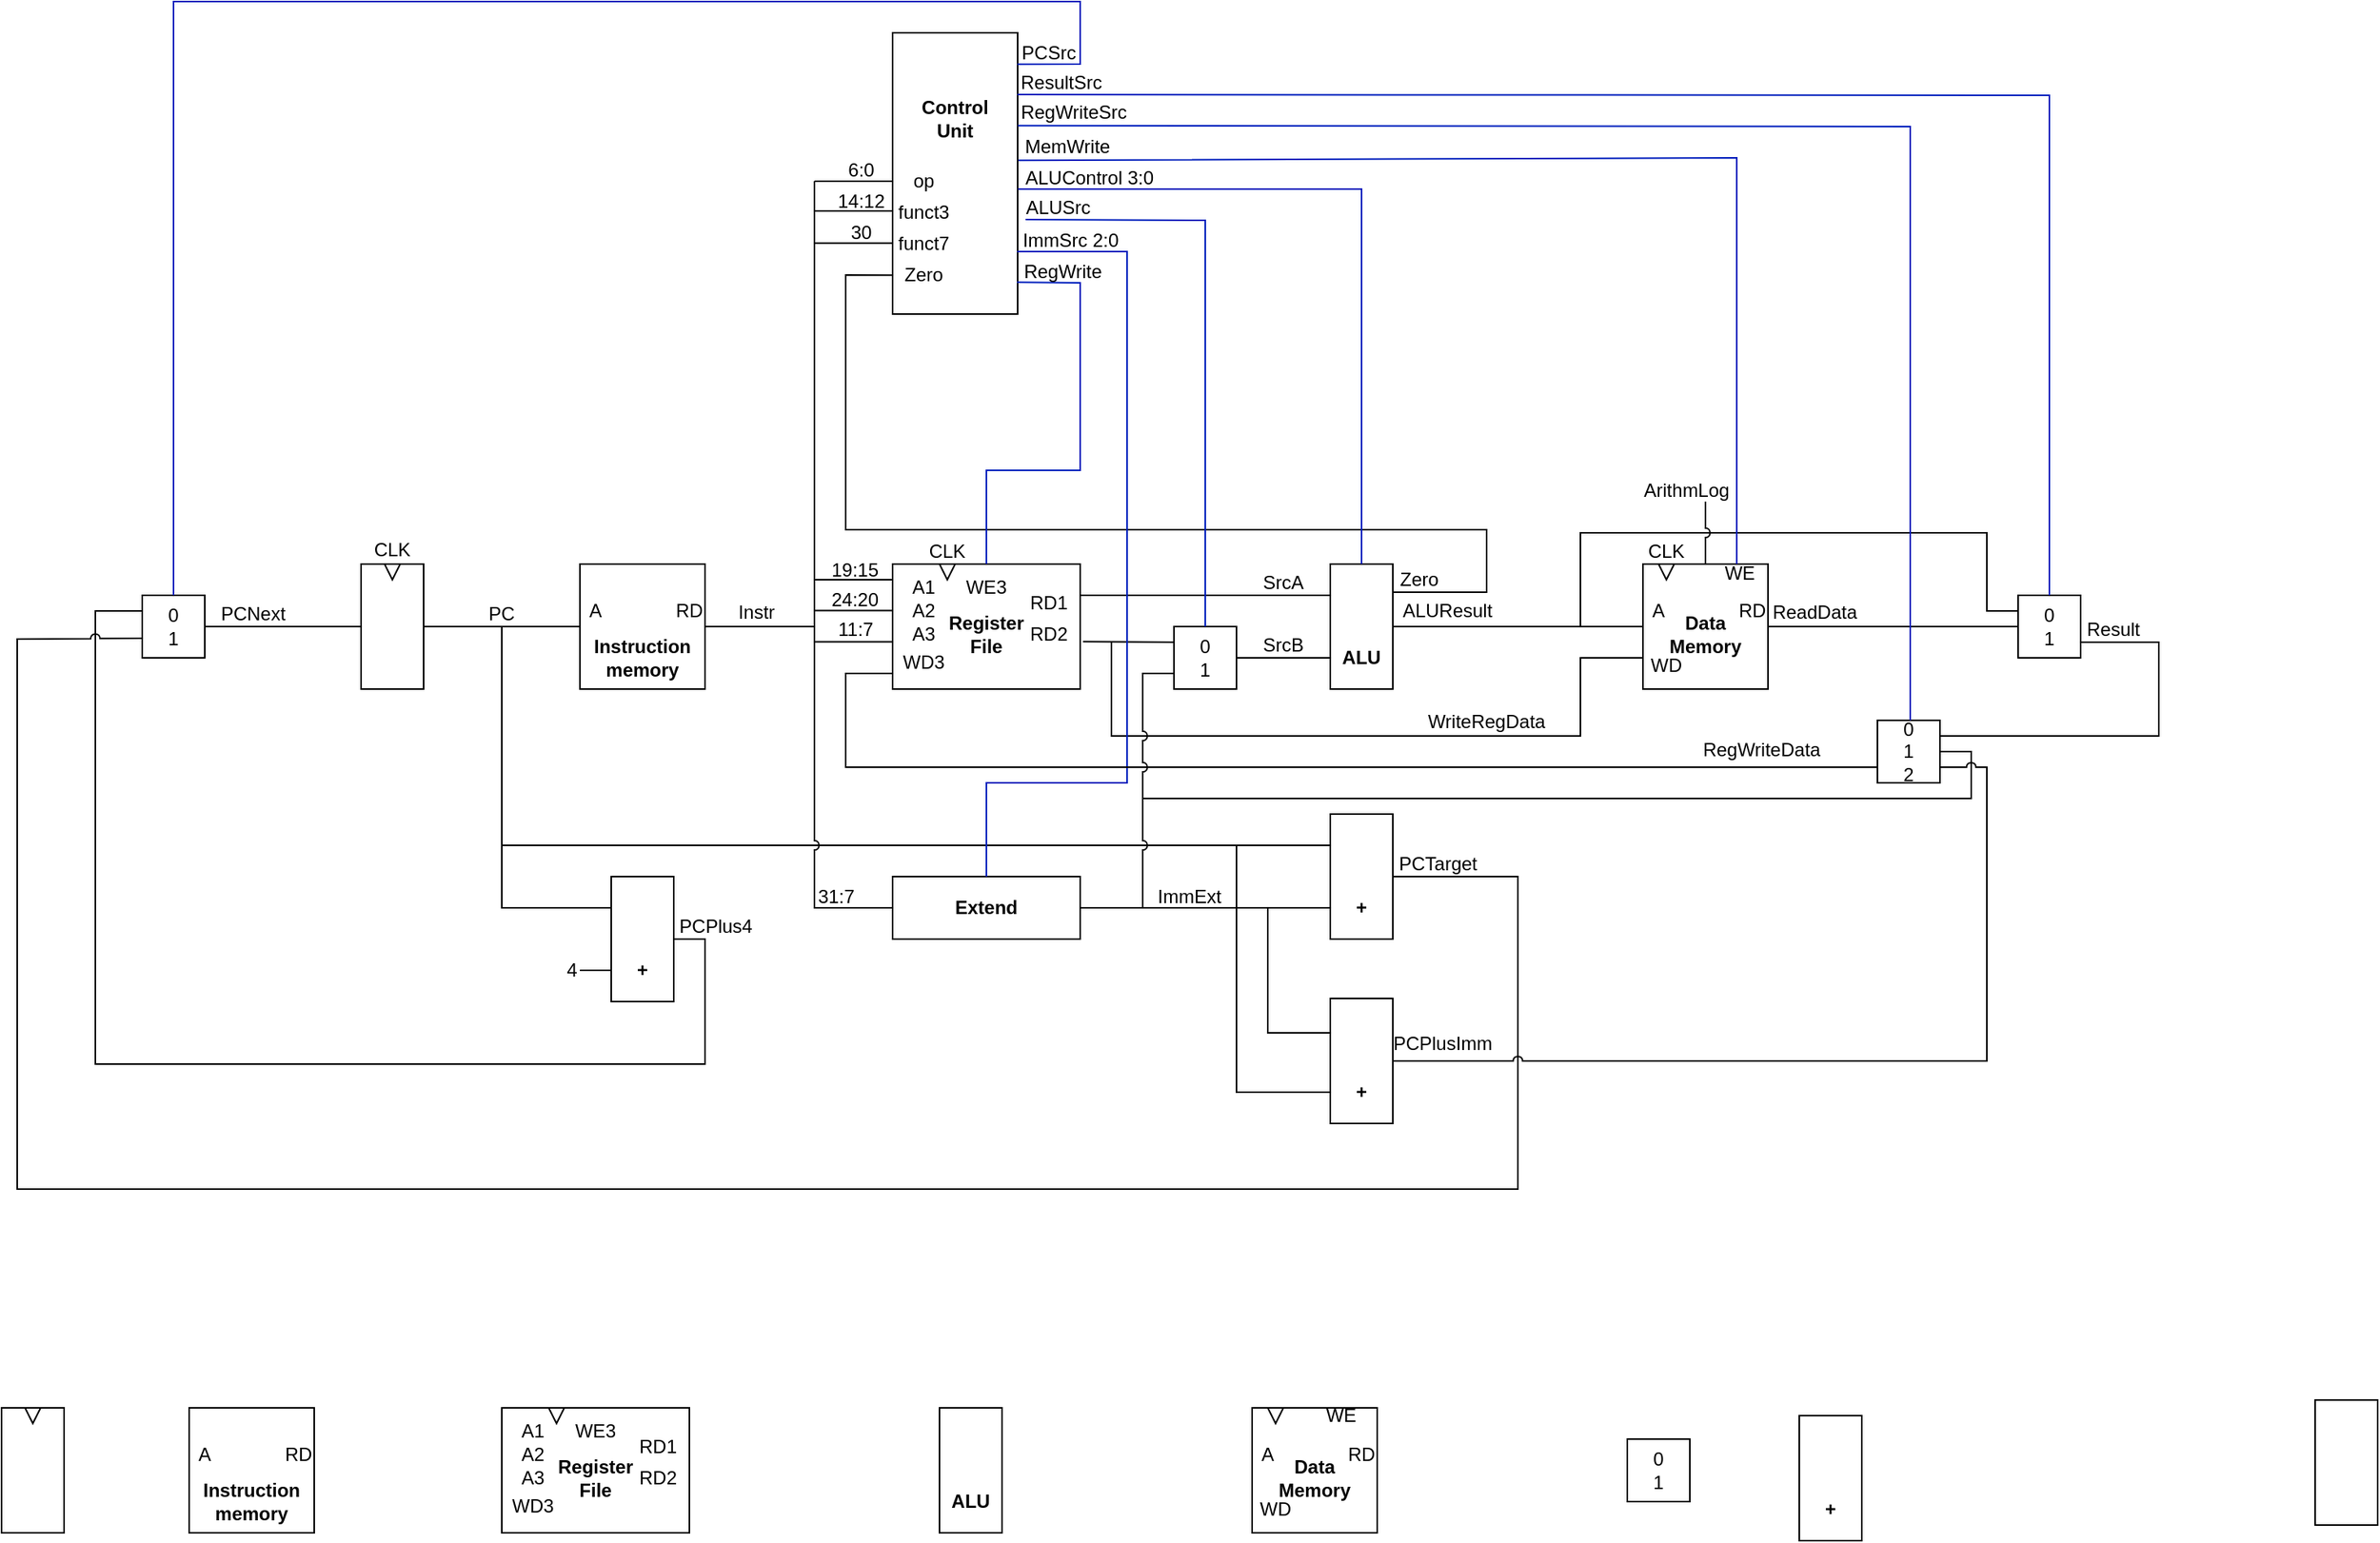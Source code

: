 <mxfile version="24.7.8">
  <diagram name="Seite-1" id="B3wQDSn_Ggxe3-jawK9m">
    <mxGraphModel dx="1998" dy="898" grid="1" gridSize="5" guides="1" tooltips="1" connect="1" arrows="1" fold="1" page="1" pageScale="1" pageWidth="827" pageHeight="1169" math="0" shadow="0">
      <root>
        <mxCell id="0" />
        <mxCell id="1" parent="0" />
        <mxCell id="v6nRL9ZyeJhq903niSc_-1" value="" style="rounded=0;whiteSpace=wrap;html=1;" parent="1" vertex="1">
          <mxGeometry x="70" y="1380" width="80" height="80" as="geometry" />
        </mxCell>
        <mxCell id="v6nRL9ZyeJhq903niSc_-2" value="&lt;b&gt;Instruction&lt;/b&gt;&lt;div&gt;&lt;b&gt;memory&lt;/b&gt;&lt;/div&gt;" style="text;html=1;align=center;verticalAlign=middle;whiteSpace=wrap;rounded=0;" parent="1" vertex="1">
          <mxGeometry x="80" y="1425" width="60" height="30" as="geometry" />
        </mxCell>
        <mxCell id="v6nRL9ZyeJhq903niSc_-3" value="A" style="text;html=1;align=center;verticalAlign=middle;whiteSpace=wrap;rounded=0;" parent="1" vertex="1">
          <mxGeometry x="50" y="1395" width="60" height="30" as="geometry" />
        </mxCell>
        <mxCell id="v6nRL9ZyeJhq903niSc_-4" value="RD" style="text;html=1;align=center;verticalAlign=middle;whiteSpace=wrap;rounded=0;" parent="1" vertex="1">
          <mxGeometry x="110" y="1395" width="60" height="30" as="geometry" />
        </mxCell>
        <mxCell id="v6nRL9ZyeJhq903niSc_-5" value="" style="rounded=0;whiteSpace=wrap;html=1;" parent="1" vertex="1">
          <mxGeometry x="270" y="1380" width="120" height="80" as="geometry" />
        </mxCell>
        <mxCell id="v6nRL9ZyeJhq903niSc_-6" value="&lt;b&gt;Register File&lt;/b&gt;" style="text;html=1;align=center;verticalAlign=middle;whiteSpace=wrap;rounded=0;" parent="1" vertex="1">
          <mxGeometry x="300" y="1410" width="60" height="30" as="geometry" />
        </mxCell>
        <mxCell id="v6nRL9ZyeJhq903niSc_-7" value="A1" style="text;html=1;align=center;verticalAlign=middle;whiteSpace=wrap;rounded=0;" parent="1" vertex="1">
          <mxGeometry x="260" y="1380" width="60" height="30" as="geometry" />
        </mxCell>
        <mxCell id="v6nRL9ZyeJhq903niSc_-8" value="A2" style="text;html=1;align=center;verticalAlign=middle;whiteSpace=wrap;rounded=0;" parent="1" vertex="1">
          <mxGeometry x="260" y="1395" width="60" height="30" as="geometry" />
        </mxCell>
        <mxCell id="v6nRL9ZyeJhq903niSc_-9" value="A3" style="text;html=1;align=center;verticalAlign=middle;whiteSpace=wrap;rounded=0;" parent="1" vertex="1">
          <mxGeometry x="260" y="1410" width="60" height="30" as="geometry" />
        </mxCell>
        <mxCell id="v6nRL9ZyeJhq903niSc_-10" value="WD3" style="text;html=1;align=center;verticalAlign=middle;whiteSpace=wrap;rounded=0;" parent="1" vertex="1">
          <mxGeometry x="260" y="1430" width="60" height="25" as="geometry" />
        </mxCell>
        <mxCell id="v6nRL9ZyeJhq903niSc_-11" value="RD1" style="text;html=1;align=center;verticalAlign=middle;whiteSpace=wrap;rounded=0;" parent="1" vertex="1">
          <mxGeometry x="340" y="1390" width="60" height="30" as="geometry" />
        </mxCell>
        <mxCell id="v6nRL9ZyeJhq903niSc_-12" value="RD2" style="text;html=1;align=center;verticalAlign=middle;whiteSpace=wrap;rounded=0;" parent="1" vertex="1">
          <mxGeometry x="340" y="1410" width="60" height="30" as="geometry" />
        </mxCell>
        <mxCell id="v6nRL9ZyeJhq903niSc_-13" value="WE3" style="text;html=1;align=center;verticalAlign=middle;whiteSpace=wrap;rounded=0;" parent="1" vertex="1">
          <mxGeometry x="300" y="1380" width="60" height="30" as="geometry" />
        </mxCell>
        <mxCell id="v6nRL9ZyeJhq903niSc_-14" value="" style="triangle;whiteSpace=wrap;html=1;rotation=90;" parent="1" vertex="1">
          <mxGeometry x="300" y="1380" width="10" height="10" as="geometry" />
        </mxCell>
        <mxCell id="v6nRL9ZyeJhq903niSc_-18" value="" style="rounded=0;whiteSpace=wrap;html=1;" parent="1" vertex="1">
          <mxGeometry x="550" y="1380" width="40" height="80" as="geometry" />
        </mxCell>
        <mxCell id="v6nRL9ZyeJhq903niSc_-19" value="&lt;b&gt;ALU&lt;/b&gt;" style="text;html=1;align=center;verticalAlign=middle;whiteSpace=wrap;rounded=0;" parent="1" vertex="1">
          <mxGeometry x="540" y="1425" width="60" height="30" as="geometry" />
        </mxCell>
        <mxCell id="v6nRL9ZyeJhq903niSc_-21" value="" style="rounded=0;whiteSpace=wrap;html=1;" parent="1" vertex="1">
          <mxGeometry x="750" y="1380" width="80" height="80" as="geometry" />
        </mxCell>
        <mxCell id="v6nRL9ZyeJhq903niSc_-22" value="&lt;b&gt;Data&lt;/b&gt;&lt;div&gt;&lt;b&gt;Memory&lt;/b&gt;&lt;/div&gt;" style="text;html=1;align=center;verticalAlign=middle;whiteSpace=wrap;rounded=0;" parent="1" vertex="1">
          <mxGeometry x="760" y="1410" width="60" height="30" as="geometry" />
        </mxCell>
        <mxCell id="v6nRL9ZyeJhq903niSc_-23" value="A" style="text;html=1;align=center;verticalAlign=middle;whiteSpace=wrap;rounded=0;" parent="1" vertex="1">
          <mxGeometry x="730" y="1395" width="60" height="30" as="geometry" />
        </mxCell>
        <mxCell id="v6nRL9ZyeJhq903niSc_-24" value="RD" style="text;html=1;align=center;verticalAlign=middle;whiteSpace=wrap;rounded=0;" parent="1" vertex="1">
          <mxGeometry x="790" y="1395" width="60" height="30" as="geometry" />
        </mxCell>
        <mxCell id="v6nRL9ZyeJhq903niSc_-25" value="WE" style="text;html=1;align=center;verticalAlign=middle;whiteSpace=wrap;rounded=0;" parent="1" vertex="1">
          <mxGeometry x="777" y="1370" width="60" height="30" as="geometry" />
        </mxCell>
        <mxCell id="v6nRL9ZyeJhq903niSc_-27" value="" style="triangle;whiteSpace=wrap;html=1;rotation=90;" parent="1" vertex="1">
          <mxGeometry x="760" y="1380" width="10" height="10" as="geometry" />
        </mxCell>
        <mxCell id="v6nRL9ZyeJhq903niSc_-28" value="WD" style="text;html=1;align=center;verticalAlign=middle;whiteSpace=wrap;rounded=0;" parent="1" vertex="1">
          <mxGeometry x="735" y="1430" width="60" height="30" as="geometry" />
        </mxCell>
        <mxCell id="v6nRL9ZyeJhq903niSc_-29" value="" style="rounded=0;whiteSpace=wrap;html=1;" parent="1" vertex="1">
          <mxGeometry x="990" y="1400" width="40" height="40" as="geometry" />
        </mxCell>
        <mxCell id="v6nRL9ZyeJhq903niSc_-30" value="0&lt;div&gt;1&lt;/div&gt;" style="text;html=1;align=center;verticalAlign=middle;whiteSpace=wrap;rounded=0;" parent="1" vertex="1">
          <mxGeometry x="980" y="1405" width="60" height="30" as="geometry" />
        </mxCell>
        <mxCell id="v6nRL9ZyeJhq903niSc_-47" value="" style="rounded=0;whiteSpace=wrap;html=1;" parent="1" vertex="1">
          <mxGeometry x="1430" y="1375" width="40" height="80" as="geometry" />
        </mxCell>
        <mxCell id="v6nRL9ZyeJhq903niSc_-49" value="" style="rounded=0;whiteSpace=wrap;html=1;" parent="1" vertex="1">
          <mxGeometry x="320" y="840" width="80" height="80" as="geometry" />
        </mxCell>
        <mxCell id="v6nRL9ZyeJhq903niSc_-50" value="&lt;b&gt;Instruction&lt;/b&gt;&lt;div&gt;&lt;b&gt;memory&lt;/b&gt;&lt;/div&gt;" style="text;html=1;align=center;verticalAlign=middle;whiteSpace=wrap;rounded=0;" parent="1" vertex="1">
          <mxGeometry x="330" y="885" width="60" height="30" as="geometry" />
        </mxCell>
        <mxCell id="v6nRL9ZyeJhq903niSc_-51" value="A" style="text;html=1;align=center;verticalAlign=middle;whiteSpace=wrap;rounded=0;" parent="1" vertex="1">
          <mxGeometry x="300" y="855" width="60" height="30" as="geometry" />
        </mxCell>
        <mxCell id="v6nRL9ZyeJhq903niSc_-52" value="RD" style="text;html=1;align=center;verticalAlign=middle;whiteSpace=wrap;rounded=0;" parent="1" vertex="1">
          <mxGeometry x="360" y="855" width="60" height="30" as="geometry" />
        </mxCell>
        <mxCell id="v6nRL9ZyeJhq903niSc_-53" value="" style="rounded=0;whiteSpace=wrap;html=1;" parent="1" vertex="1">
          <mxGeometry x="520" y="840" width="120" height="80" as="geometry" />
        </mxCell>
        <mxCell id="v6nRL9ZyeJhq903niSc_-54" value="&lt;b&gt;Register File&lt;/b&gt;" style="text;html=1;align=center;verticalAlign=middle;whiteSpace=wrap;rounded=0;" parent="1" vertex="1">
          <mxGeometry x="550" y="870" width="60" height="30" as="geometry" />
        </mxCell>
        <mxCell id="v6nRL9ZyeJhq903niSc_-55" value="A1" style="text;html=1;align=center;verticalAlign=middle;whiteSpace=wrap;rounded=0;" parent="1" vertex="1">
          <mxGeometry x="510" y="840" width="60" height="30" as="geometry" />
        </mxCell>
        <mxCell id="v6nRL9ZyeJhq903niSc_-56" value="A2" style="text;html=1;align=center;verticalAlign=middle;whiteSpace=wrap;rounded=0;" parent="1" vertex="1">
          <mxGeometry x="510" y="855" width="60" height="30" as="geometry" />
        </mxCell>
        <mxCell id="v6nRL9ZyeJhq903niSc_-57" value="A3" style="text;html=1;align=center;verticalAlign=middle;whiteSpace=wrap;rounded=0;" parent="1" vertex="1">
          <mxGeometry x="510" y="870" width="60" height="30" as="geometry" />
        </mxCell>
        <mxCell id="v6nRL9ZyeJhq903niSc_-58" value="WD3" style="text;html=1;align=center;verticalAlign=middle;whiteSpace=wrap;rounded=0;" parent="1" vertex="1">
          <mxGeometry x="510" y="890" width="60" height="25" as="geometry" />
        </mxCell>
        <mxCell id="v6nRL9ZyeJhq903niSc_-59" value="RD1" style="text;html=1;align=center;verticalAlign=middle;whiteSpace=wrap;rounded=0;" parent="1" vertex="1">
          <mxGeometry x="590" y="850" width="60" height="30" as="geometry" />
        </mxCell>
        <mxCell id="v6nRL9ZyeJhq903niSc_-60" value="RD2" style="text;html=1;align=center;verticalAlign=middle;whiteSpace=wrap;rounded=0;" parent="1" vertex="1">
          <mxGeometry x="590" y="870" width="60" height="30" as="geometry" />
        </mxCell>
        <mxCell id="v6nRL9ZyeJhq903niSc_-61" value="WE3" style="text;html=1;align=center;verticalAlign=middle;whiteSpace=wrap;rounded=0;" parent="1" vertex="1">
          <mxGeometry x="550" y="840" width="60" height="30" as="geometry" />
        </mxCell>
        <mxCell id="v6nRL9ZyeJhq903niSc_-62" value="" style="triangle;whiteSpace=wrap;html=1;rotation=90;" parent="1" vertex="1">
          <mxGeometry x="550" y="840" width="10" height="10" as="geometry" />
        </mxCell>
        <mxCell id="v6nRL9ZyeJhq903niSc_-63" value="" style="rounded=0;whiteSpace=wrap;html=1;" parent="1" vertex="1">
          <mxGeometry x="800" y="840" width="40" height="80" as="geometry" />
        </mxCell>
        <mxCell id="v6nRL9ZyeJhq903niSc_-64" value="&lt;b&gt;ALU&lt;/b&gt;" style="text;html=1;align=center;verticalAlign=middle;whiteSpace=wrap;rounded=0;" parent="1" vertex="1">
          <mxGeometry x="790" y="885" width="60" height="30" as="geometry" />
        </mxCell>
        <mxCell id="v6nRL9ZyeJhq903niSc_-65" value="" style="rounded=0;whiteSpace=wrap;html=1;" parent="1" vertex="1">
          <mxGeometry x="1000" y="840" width="80" height="80" as="geometry" />
        </mxCell>
        <mxCell id="v6nRL9ZyeJhq903niSc_-66" value="&lt;b&gt;Data&lt;/b&gt;&lt;div&gt;&lt;b&gt;Memory&lt;/b&gt;&lt;/div&gt;" style="text;html=1;align=center;verticalAlign=middle;whiteSpace=wrap;rounded=0;" parent="1" vertex="1">
          <mxGeometry x="1010" y="870" width="60" height="30" as="geometry" />
        </mxCell>
        <mxCell id="v6nRL9ZyeJhq903niSc_-67" value="A" style="text;html=1;align=center;verticalAlign=middle;whiteSpace=wrap;rounded=0;" parent="1" vertex="1">
          <mxGeometry x="980" y="855" width="60" height="30" as="geometry" />
        </mxCell>
        <mxCell id="v6nRL9ZyeJhq903niSc_-68" value="RD" style="text;html=1;align=center;verticalAlign=middle;whiteSpace=wrap;rounded=0;" parent="1" vertex="1">
          <mxGeometry x="1040" y="855" width="60" height="30" as="geometry" />
        </mxCell>
        <mxCell id="v6nRL9ZyeJhq903niSc_-69" value="WE" style="text;html=1;align=center;verticalAlign=middle;whiteSpace=wrap;rounded=0;" parent="1" vertex="1">
          <mxGeometry x="1051" y="840" width="22" height="12" as="geometry" />
        </mxCell>
        <mxCell id="v6nRL9ZyeJhq903niSc_-70" value="" style="triangle;whiteSpace=wrap;html=1;rotation=90;" parent="1" vertex="1">
          <mxGeometry x="1010" y="840" width="10" height="10" as="geometry" />
        </mxCell>
        <mxCell id="v6nRL9ZyeJhq903niSc_-71" value="WD" style="text;html=1;align=center;verticalAlign=middle;whiteSpace=wrap;rounded=0;" parent="1" vertex="1">
          <mxGeometry x="985" y="890" width="60" height="30" as="geometry" />
        </mxCell>
        <mxCell id="v6nRL9ZyeJhq903niSc_-72" value="" style="rounded=0;whiteSpace=wrap;html=1;" parent="1" vertex="1">
          <mxGeometry x="1240" y="860" width="40" height="40" as="geometry" />
        </mxCell>
        <mxCell id="v6nRL9ZyeJhq903niSc_-73" value="0&lt;div&gt;1&lt;/div&gt;" style="text;html=1;align=center;verticalAlign=middle;whiteSpace=wrap;rounded=0;" parent="1" vertex="1">
          <mxGeometry x="1230" y="865" width="60" height="30" as="geometry" />
        </mxCell>
        <mxCell id="v6nRL9ZyeJhq903niSc_-74" value="" style="rounded=0;whiteSpace=wrap;html=1;" parent="1" vertex="1">
          <mxGeometry x="800" y="1000" width="40" height="80" as="geometry" />
        </mxCell>
        <mxCell id="v6nRL9ZyeJhq903niSc_-75" value="&lt;b&gt;+&lt;/b&gt;" style="text;html=1;align=center;verticalAlign=middle;whiteSpace=wrap;rounded=0;" parent="1" vertex="1">
          <mxGeometry x="790" y="1045" width="60" height="30" as="geometry" />
        </mxCell>
        <mxCell id="v6nRL9ZyeJhq903niSc_-76" value="" style="rounded=0;whiteSpace=wrap;html=1;" parent="1" vertex="1">
          <mxGeometry x="520" y="1040" width="120" height="40" as="geometry" />
        </mxCell>
        <mxCell id="v6nRL9ZyeJhq903niSc_-77" value="&lt;b&gt;Extend&lt;/b&gt;" style="text;html=1;align=center;verticalAlign=middle;whiteSpace=wrap;rounded=0;" parent="1" vertex="1">
          <mxGeometry x="550" y="1045" width="60" height="30" as="geometry" />
        </mxCell>
        <mxCell id="v6nRL9ZyeJhq903niSc_-78" value="" style="rounded=0;whiteSpace=wrap;html=1;" parent="1" vertex="1">
          <mxGeometry x="340" y="1040" width="40" height="80" as="geometry" />
        </mxCell>
        <mxCell id="v6nRL9ZyeJhq903niSc_-79" value="&lt;b&gt;+&lt;/b&gt;" style="text;html=1;align=center;verticalAlign=middle;whiteSpace=wrap;rounded=0;" parent="1" vertex="1">
          <mxGeometry x="330" y="1085" width="60" height="30" as="geometry" />
        </mxCell>
        <mxCell id="v6nRL9ZyeJhq903niSc_-80" value="" style="rounded=0;whiteSpace=wrap;html=1;" parent="1" vertex="1">
          <mxGeometry x="1100" y="1385" width="40" height="80" as="geometry" />
        </mxCell>
        <mxCell id="v6nRL9ZyeJhq903niSc_-81" value="&lt;b&gt;+&lt;/b&gt;" style="text;html=1;align=center;verticalAlign=middle;whiteSpace=wrap;rounded=0;" parent="1" vertex="1">
          <mxGeometry x="1090" y="1430" width="60" height="30" as="geometry" />
        </mxCell>
        <mxCell id="v6nRL9ZyeJhq903niSc_-82" value="" style="rounded=0;whiteSpace=wrap;html=1;" parent="1" vertex="1">
          <mxGeometry x="40" y="860" width="40" height="40" as="geometry" />
        </mxCell>
        <mxCell id="v6nRL9ZyeJhq903niSc_-83" value="0&lt;div&gt;1&lt;/div&gt;" style="text;html=1;align=center;verticalAlign=middle;whiteSpace=wrap;rounded=0;" parent="1" vertex="1">
          <mxGeometry x="40" y="865" width="40" height="30" as="geometry" />
        </mxCell>
        <mxCell id="v6nRL9ZyeJhq903niSc_-84" value="" style="rounded=0;whiteSpace=wrap;html=1;" parent="1" vertex="1">
          <mxGeometry x="-50" y="1380" width="40" height="80" as="geometry" />
        </mxCell>
        <mxCell id="v6nRL9ZyeJhq903niSc_-86" value="" style="triangle;whiteSpace=wrap;html=1;rotation=90;" parent="1" vertex="1">
          <mxGeometry x="-35" y="1380" width="10" height="10" as="geometry" />
        </mxCell>
        <mxCell id="v6nRL9ZyeJhq903niSc_-94" value="" style="rounded=0;whiteSpace=wrap;html=1;" parent="1" vertex="1">
          <mxGeometry x="180" y="840" width="40" height="80" as="geometry" />
        </mxCell>
        <mxCell id="v6nRL9ZyeJhq903niSc_-95" value="" style="triangle;whiteSpace=wrap;html=1;rotation=90;" parent="1" vertex="1">
          <mxGeometry x="195" y="840" width="10" height="10" as="geometry" />
        </mxCell>
        <mxCell id="v6nRL9ZyeJhq903niSc_-97" value="" style="rounded=0;whiteSpace=wrap;html=1;" parent="1" vertex="1">
          <mxGeometry x="700" y="880" width="40" height="40" as="geometry" />
        </mxCell>
        <mxCell id="v6nRL9ZyeJhq903niSc_-98" value="0&lt;div&gt;1&lt;/div&gt;" style="text;html=1;align=center;verticalAlign=middle;whiteSpace=wrap;rounded=0;" parent="1" vertex="1">
          <mxGeometry x="690" y="885" width="60" height="30" as="geometry" />
        </mxCell>
        <mxCell id="v6nRL9ZyeJhq903niSc_-100" value="" style="endArrow=none;html=1;rounded=0;entryX=0;entryY=0.5;entryDx=0;entryDy=0;exitX=1;exitY=0.5;exitDx=0;exitDy=0;" parent="1" source="v6nRL9ZyeJhq903niSc_-83" target="v6nRL9ZyeJhq903niSc_-94" edge="1">
          <mxGeometry width="50" height="50" relative="1" as="geometry">
            <mxPoint x="80" y="880" as="sourcePoint" />
            <mxPoint x="180" y="879" as="targetPoint" />
          </mxGeometry>
        </mxCell>
        <mxCell id="v6nRL9ZyeJhq903niSc_-101" value="" style="endArrow=none;html=1;rounded=0;exitX=1;exitY=0.5;exitDx=0;exitDy=0;entryX=0;entryY=0.5;entryDx=0;entryDy=0;" parent="1" source="v6nRL9ZyeJhq903niSc_-94" target="v6nRL9ZyeJhq903niSc_-49" edge="1">
          <mxGeometry width="50" height="50" relative="1" as="geometry">
            <mxPoint x="160" y="960" as="sourcePoint" />
            <mxPoint x="210" y="910" as="targetPoint" />
          </mxGeometry>
        </mxCell>
        <mxCell id="v6nRL9ZyeJhq903niSc_-102" value="" style="endArrow=none;html=1;rounded=0;exitX=0;exitY=0.25;exitDx=0;exitDy=0;" parent="1" source="v6nRL9ZyeJhq903niSc_-78" edge="1">
          <mxGeometry width="50" height="50" relative="1" as="geometry">
            <mxPoint x="270" y="1040" as="sourcePoint" />
            <mxPoint x="270" y="880" as="targetPoint" />
            <Array as="points">
              <mxPoint x="270" y="1060" />
            </Array>
          </mxGeometry>
        </mxCell>
        <mxCell id="v6nRL9ZyeJhq903niSc_-103" value="" style="endArrow=none;html=1;rounded=0;exitX=0;exitY=0.75;exitDx=0;exitDy=0;" parent="1" source="v6nRL9ZyeJhq903niSc_-78" edge="1">
          <mxGeometry width="50" height="50" relative="1" as="geometry">
            <mxPoint x="170" y="980" as="sourcePoint" />
            <mxPoint x="320" y="1100" as="targetPoint" />
          </mxGeometry>
        </mxCell>
        <mxCell id="v6nRL9ZyeJhq903niSc_-104" value="" style="endArrow=none;html=1;rounded=0;exitX=1;exitY=0.5;exitDx=0;exitDy=0;entryX=0;entryY=0.25;entryDx=0;entryDy=0;" parent="1" source="v6nRL9ZyeJhq903niSc_-78" target="v6nRL9ZyeJhq903niSc_-82" edge="1">
          <mxGeometry width="50" height="50" relative="1" as="geometry">
            <mxPoint x="170" y="940" as="sourcePoint" />
            <mxPoint x="10" y="880" as="targetPoint" />
            <Array as="points">
              <mxPoint x="400" y="1080" />
              <mxPoint x="400" y="1160" />
              <mxPoint x="10" y="1160" />
              <mxPoint x="10" y="870" />
            </Array>
          </mxGeometry>
        </mxCell>
        <mxCell id="v6nRL9ZyeJhq903niSc_-105" value="PCPlus4" style="text;html=1;align=center;verticalAlign=middle;whiteSpace=wrap;rounded=0;" parent="1" vertex="1">
          <mxGeometry x="377" y="1057" width="60" height="30" as="geometry" />
        </mxCell>
        <mxCell id="v6nRL9ZyeJhq903niSc_-106" value="CLK" style="text;html=1;align=center;verticalAlign=middle;whiteSpace=wrap;rounded=0;" parent="1" vertex="1">
          <mxGeometry x="170" y="816" width="60" height="30" as="geometry" />
        </mxCell>
        <mxCell id="v6nRL9ZyeJhq903niSc_-107" value="PC" style="text;html=1;align=center;verticalAlign=middle;whiteSpace=wrap;rounded=0;" parent="1" vertex="1">
          <mxGeometry x="240" y="857" width="60" height="30" as="geometry" />
        </mxCell>
        <mxCell id="v6nRL9ZyeJhq903niSc_-108" value="" style="endArrow=none;html=1;rounded=0;" parent="1" edge="1">
          <mxGeometry width="50" height="50" relative="1" as="geometry">
            <mxPoint x="400" y="880" as="sourcePoint" />
            <mxPoint x="470" y="880" as="targetPoint" />
          </mxGeometry>
        </mxCell>
        <mxCell id="v6nRL9ZyeJhq903niSc_-109" value="Instr" style="text;html=1;align=center;verticalAlign=middle;whiteSpace=wrap;rounded=0;" parent="1" vertex="1">
          <mxGeometry x="403" y="856" width="60" height="30" as="geometry" />
        </mxCell>
        <mxCell id="v6nRL9ZyeJhq903niSc_-110" value="" style="endArrow=none;html=1;rounded=0;entryX=0;entryY=0.25;entryDx=0;entryDy=0;" parent="1" target="v6nRL9ZyeJhq903niSc_-74" edge="1">
          <mxGeometry width="50" height="50" relative="1" as="geometry">
            <mxPoint x="270" y="1020" as="sourcePoint" />
            <mxPoint x="440" y="1150" as="targetPoint" />
          </mxGeometry>
        </mxCell>
        <mxCell id="v6nRL9ZyeJhq903niSc_-111" value="4" style="text;html=1;align=center;verticalAlign=middle;whiteSpace=wrap;rounded=0;" parent="1" vertex="1">
          <mxGeometry x="285" y="1085" width="60" height="30" as="geometry" />
        </mxCell>
        <mxCell id="v6nRL9ZyeJhq903niSc_-114" value="" style="endArrow=none;html=1;rounded=0;exitX=1;exitY=0.5;exitDx=0;exitDy=0;entryX=0;entryY=0.75;entryDx=0;entryDy=0;jumpStyle=arc;" parent="1" source="v6nRL9ZyeJhq903niSc_-74" target="v6nRL9ZyeJhq903niSc_-83" edge="1">
          <mxGeometry width="50" height="50" relative="1" as="geometry">
            <mxPoint x="910" y="1020" as="sourcePoint" />
            <mxPoint x="-40" y="880" as="targetPoint" />
            <Array as="points">
              <mxPoint x="920" y="1040" />
              <mxPoint x="920" y="1240" />
              <mxPoint x="-40" y="1240" />
              <mxPoint x="-40" y="888" />
            </Array>
          </mxGeometry>
        </mxCell>
        <mxCell id="v6nRL9ZyeJhq903niSc_-115" value="" style="endArrow=none;html=1;rounded=0;entryX=0;entryY=0.75;entryDx=0;entryDy=0;exitX=1;exitY=0.5;exitDx=0;exitDy=0;" parent="1" source="v6nRL9ZyeJhq903niSc_-76" target="v6nRL9ZyeJhq903niSc_-74" edge="1">
          <mxGeometry width="50" height="50" relative="1" as="geometry">
            <mxPoint x="680" y="1190" as="sourcePoint" />
            <mxPoint x="730" y="1140" as="targetPoint" />
          </mxGeometry>
        </mxCell>
        <mxCell id="v6nRL9ZyeJhq903niSc_-116" value="PCNext" style="text;html=1;align=center;verticalAlign=middle;whiteSpace=wrap;rounded=0;" parent="1" vertex="1">
          <mxGeometry x="81" y="857" width="60" height="30" as="geometry" />
        </mxCell>
        <mxCell id="v6nRL9ZyeJhq903niSc_-117" value="PCTarget" style="text;html=1;align=center;verticalAlign=middle;whiteSpace=wrap;rounded=0;" parent="1" vertex="1">
          <mxGeometry x="839" y="1017" width="60" height="30" as="geometry" />
        </mxCell>
        <mxCell id="C3Nfjxdee0-gI_8D5c7Y-2" value="Result" style="text;html=1;align=center;verticalAlign=middle;whiteSpace=wrap;rounded=0;" parent="1" vertex="1">
          <mxGeometry x="1271" y="867" width="60" height="30" as="geometry" />
        </mxCell>
        <mxCell id="C3Nfjxdee0-gI_8D5c7Y-3" value="" style="endArrow=none;html=1;rounded=0;entryX=0;entryY=0.5;entryDx=0;entryDy=0;exitX=1;exitY=0.5;exitDx=0;exitDy=0;" parent="1" source="v6nRL9ZyeJhq903niSc_-65" target="v6nRL9ZyeJhq903niSc_-72" edge="1">
          <mxGeometry width="50" height="50" relative="1" as="geometry">
            <mxPoint x="1080" y="880" as="sourcePoint" />
            <mxPoint x="1180" y="940" as="targetPoint" />
          </mxGeometry>
        </mxCell>
        <mxCell id="C3Nfjxdee0-gI_8D5c7Y-4" value="" style="endArrow=none;html=1;rounded=0;entryX=0;entryY=0.5;entryDx=0;entryDy=0;exitX=1;exitY=0.5;exitDx=0;exitDy=0;" parent="1" source="v6nRL9ZyeJhq903niSc_-63" target="v6nRL9ZyeJhq903niSc_-65" edge="1">
          <mxGeometry width="50" height="50" relative="1" as="geometry">
            <mxPoint x="1080" y="990" as="sourcePoint" />
            <mxPoint x="1130" y="940" as="targetPoint" />
          </mxGeometry>
        </mxCell>
        <mxCell id="C3Nfjxdee0-gI_8D5c7Y-5" value="" style="endArrow=none;html=1;rounded=0;entryX=0;entryY=0.25;entryDx=0;entryDy=0;" parent="1" target="v6nRL9ZyeJhq903niSc_-72" edge="1">
          <mxGeometry width="50" height="50" relative="1" as="geometry">
            <mxPoint x="960" y="880" as="sourcePoint" />
            <mxPoint x="1200" y="860" as="targetPoint" />
            <Array as="points">
              <mxPoint x="960" y="820" />
              <mxPoint x="1220" y="820" />
              <mxPoint x="1220" y="870" />
            </Array>
          </mxGeometry>
        </mxCell>
        <mxCell id="C3Nfjxdee0-gI_8D5c7Y-6" value="ALUResult" style="text;html=1;align=center;verticalAlign=middle;whiteSpace=wrap;rounded=0;" parent="1" vertex="1">
          <mxGeometry x="845" y="855" width="60" height="30" as="geometry" />
        </mxCell>
        <mxCell id="C3Nfjxdee0-gI_8D5c7Y-7" value="ReadData" style="text;html=1;align=center;verticalAlign=middle;whiteSpace=wrap;rounded=0;" parent="1" vertex="1">
          <mxGeometry x="1080" y="856" width="60" height="30" as="geometry" />
        </mxCell>
        <mxCell id="C3Nfjxdee0-gI_8D5c7Y-8" value="" style="endArrow=none;html=1;rounded=0;entryX=0;entryY=0.25;entryDx=0;entryDy=0;exitX=1;exitY=0.25;exitDx=0;exitDy=0;" parent="1" source="v6nRL9ZyeJhq903niSc_-53" target="v6nRL9ZyeJhq903niSc_-63" edge="1">
          <mxGeometry width="50" height="50" relative="1" as="geometry">
            <mxPoint x="980" y="1040" as="sourcePoint" />
            <mxPoint x="1030" y="990" as="targetPoint" />
          </mxGeometry>
        </mxCell>
        <mxCell id="C3Nfjxdee0-gI_8D5c7Y-9" value="SrcA" style="text;html=1;align=center;verticalAlign=middle;whiteSpace=wrap;rounded=0;" parent="1" vertex="1">
          <mxGeometry x="740" y="837" width="60" height="30" as="geometry" />
        </mxCell>
        <mxCell id="C3Nfjxdee0-gI_8D5c7Y-12" value="" style="endArrow=none;html=1;rounded=0;entryX=0;entryY=0.75;entryDx=0;entryDy=0;exitX=1;exitY=0.5;exitDx=0;exitDy=0;" parent="1" source="v6nRL9ZyeJhq903niSc_-97" target="v6nRL9ZyeJhq903niSc_-63" edge="1">
          <mxGeometry width="50" height="50" relative="1" as="geometry">
            <mxPoint x="730" y="950" as="sourcePoint" />
            <mxPoint x="1030" y="990" as="targetPoint" />
          </mxGeometry>
        </mxCell>
        <mxCell id="C3Nfjxdee0-gI_8D5c7Y-13" value="SrcB" style="text;html=1;align=center;verticalAlign=middle;whiteSpace=wrap;rounded=0;" parent="1" vertex="1">
          <mxGeometry x="740" y="877" width="60" height="30" as="geometry" />
        </mxCell>
        <mxCell id="C3Nfjxdee0-gI_8D5c7Y-14" value="" style="endArrow=none;html=1;rounded=0;exitX=1.015;exitY=0.62;exitDx=0;exitDy=0;exitPerimeter=0;entryX=0;entryY=0.25;entryDx=0;entryDy=0;" parent="1" source="v6nRL9ZyeJhq903niSc_-53" target="v6nRL9ZyeJhq903niSc_-97" edge="1">
          <mxGeometry width="50" height="50" relative="1" as="geometry">
            <mxPoint x="820" y="1010" as="sourcePoint" />
            <mxPoint x="680" y="930" as="targetPoint" />
          </mxGeometry>
        </mxCell>
        <mxCell id="C3Nfjxdee0-gI_8D5c7Y-16" value="ImmExt" style="text;html=1;align=center;verticalAlign=middle;whiteSpace=wrap;rounded=0;" parent="1" vertex="1">
          <mxGeometry x="680" y="1038" width="60" height="30" as="geometry" />
        </mxCell>
        <mxCell id="C3Nfjxdee0-gI_8D5c7Y-20" value="" style="endArrow=none;html=1;rounded=0;exitX=0;exitY=0.75;exitDx=0;exitDy=0;" parent="1" source="v6nRL9ZyeJhq903niSc_-65" edge="1">
          <mxGeometry width="50" height="50" relative="1" as="geometry">
            <mxPoint x="960" y="910" as="sourcePoint" />
            <mxPoint x="660" y="890" as="targetPoint" />
            <Array as="points">
              <mxPoint x="960" y="900" />
              <mxPoint x="960" y="950" />
              <mxPoint x="660" y="950" />
            </Array>
          </mxGeometry>
        </mxCell>
        <mxCell id="C3Nfjxdee0-gI_8D5c7Y-21" value="" style="endArrow=none;html=1;rounded=0;entryX=1;entryY=0.25;entryDx=0;entryDy=0;exitX=-0.004;exitY=0.873;exitDx=0;exitDy=0;exitPerimeter=0;" parent="1" edge="1">
          <mxGeometry width="50" height="50" relative="1" as="geometry">
            <mxPoint x="519.68" y="655.14" as="sourcePoint" />
            <mxPoint x="840" y="858" as="targetPoint" />
            <Array as="points">
              <mxPoint x="490" y="655" />
              <mxPoint x="490" y="818" />
              <mxPoint x="900" y="818" />
              <mxPoint x="900" y="858" />
            </Array>
          </mxGeometry>
        </mxCell>
        <mxCell id="C3Nfjxdee0-gI_8D5c7Y-22" value="Zero" style="text;html=1;align=center;verticalAlign=middle;whiteSpace=wrap;rounded=0;" parent="1" vertex="1">
          <mxGeometry x="827" y="835" width="60" height="30" as="geometry" />
        </mxCell>
        <mxCell id="C3Nfjxdee0-gI_8D5c7Y-26" value="" style="endArrow=none;html=1;rounded=0;exitX=0;exitY=0.5;exitDx=0;exitDy=0;jumpStyle=arc;" parent="1" source="v6nRL9ZyeJhq903niSc_-76" edge="1">
          <mxGeometry width="50" height="50" relative="1" as="geometry">
            <mxPoint x="470" y="910" as="sourcePoint" />
            <mxPoint x="470" y="595" as="targetPoint" />
            <Array as="points">
              <mxPoint x="470" y="1060" />
            </Array>
          </mxGeometry>
        </mxCell>
        <mxCell id="C3Nfjxdee0-gI_8D5c7Y-27" value="19:15" style="text;html=1;align=center;verticalAlign=middle;whiteSpace=wrap;rounded=0;" parent="1" vertex="1">
          <mxGeometry x="478" y="840" width="36" height="8" as="geometry" />
        </mxCell>
        <mxCell id="C3Nfjxdee0-gI_8D5c7Y-29" value="24:20" style="text;html=1;align=center;verticalAlign=middle;whiteSpace=wrap;rounded=0;" parent="1" vertex="1">
          <mxGeometry x="483" y="859" width="26" height="8" as="geometry" />
        </mxCell>
        <mxCell id="C3Nfjxdee0-gI_8D5c7Y-30" value="11:7" style="text;html=1;align=center;verticalAlign=middle;whiteSpace=wrap;rounded=0;" parent="1" vertex="1">
          <mxGeometry x="484" y="876" width="25" height="12" as="geometry" />
        </mxCell>
        <mxCell id="C3Nfjxdee0-gI_8D5c7Y-31" value="31:7" style="text;html=1;align=center;verticalAlign=middle;whiteSpace=wrap;rounded=0;" parent="1" vertex="1">
          <mxGeometry x="454" y="1038" width="60" height="30" as="geometry" />
        </mxCell>
        <mxCell id="C3Nfjxdee0-gI_8D5c7Y-32" value="CLK" style="text;html=1;align=center;verticalAlign=middle;whiteSpace=wrap;rounded=0;" parent="1" vertex="1">
          <mxGeometry x="1003" y="825" width="24" height="13" as="geometry" />
        </mxCell>
        <mxCell id="C3Nfjxdee0-gI_8D5c7Y-33" value="CLK" style="text;html=1;align=center;verticalAlign=middle;whiteSpace=wrap;rounded=0;" parent="1" vertex="1">
          <mxGeometry x="525" y="817" width="60" height="30" as="geometry" />
        </mxCell>
        <mxCell id="C3Nfjxdee0-gI_8D5c7Y-34" value="" style="rounded=0;whiteSpace=wrap;html=1;" parent="1" vertex="1">
          <mxGeometry x="520" y="500" width="80" height="180" as="geometry" />
        </mxCell>
        <mxCell id="C3Nfjxdee0-gI_8D5c7Y-35" value="&lt;b&gt;Control&lt;/b&gt;&lt;div&gt;&lt;b&gt;Unit&lt;/b&gt;&lt;/div&gt;" style="text;html=1;align=center;verticalAlign=middle;whiteSpace=wrap;rounded=0;" parent="1" vertex="1">
          <mxGeometry x="530" y="540" width="60" height="30" as="geometry" />
        </mxCell>
        <mxCell id="C3Nfjxdee0-gI_8D5c7Y-36" value="op" style="text;html=1;align=center;verticalAlign=middle;whiteSpace=wrap;rounded=0;" parent="1" vertex="1">
          <mxGeometry x="510" y="580" width="60" height="30" as="geometry" />
        </mxCell>
        <mxCell id="C3Nfjxdee0-gI_8D5c7Y-37" value="funct3" style="text;html=1;align=center;verticalAlign=middle;whiteSpace=wrap;rounded=0;" parent="1" vertex="1">
          <mxGeometry x="510" y="600" width="60" height="30" as="geometry" />
        </mxCell>
        <mxCell id="C3Nfjxdee0-gI_8D5c7Y-38" value="funct7" style="text;html=1;align=center;verticalAlign=middle;whiteSpace=wrap;rounded=0;" parent="1" vertex="1">
          <mxGeometry x="510" y="620" width="60" height="30" as="geometry" />
        </mxCell>
        <mxCell id="C3Nfjxdee0-gI_8D5c7Y-39" value="Zero" style="text;html=1;align=center;verticalAlign=middle;whiteSpace=wrap;rounded=0;" parent="1" vertex="1">
          <mxGeometry x="510" y="640" width="60" height="30" as="geometry" />
        </mxCell>
        <mxCell id="C3Nfjxdee0-gI_8D5c7Y-40" value="" style="endArrow=none;html=1;rounded=0;entryX=0;entryY=0.5;entryDx=0;entryDy=0;" parent="1" edge="1">
          <mxGeometry width="50" height="50" relative="1" as="geometry">
            <mxPoint x="470" y="595" as="sourcePoint" />
            <mxPoint x="520" y="595" as="targetPoint" />
          </mxGeometry>
        </mxCell>
        <mxCell id="C3Nfjxdee0-gI_8D5c7Y-41" value="" style="endArrow=none;html=1;rounded=0;entryX=0.167;entryY=0.167;entryDx=0;entryDy=0;entryPerimeter=0;" parent="1" edge="1">
          <mxGeometry width="50" height="50" relative="1" as="geometry">
            <mxPoint x="470" y="614" as="sourcePoint" />
            <mxPoint x="520.02" y="614.01" as="targetPoint" />
          </mxGeometry>
        </mxCell>
        <mxCell id="C3Nfjxdee0-gI_8D5c7Y-43" value="" style="endArrow=none;html=1;rounded=0;entryX=0.001;entryY=0.598;entryDx=0;entryDy=0;entryPerimeter=0;" parent="1" edge="1">
          <mxGeometry width="50" height="50" relative="1" as="geometry">
            <mxPoint x="470" y="634.57" as="sourcePoint" />
            <mxPoint x="520" y="634.57" as="targetPoint" />
          </mxGeometry>
        </mxCell>
        <mxCell id="C3Nfjxdee0-gI_8D5c7Y-44" value="6:0" style="text;html=1;align=center;verticalAlign=middle;whiteSpace=wrap;rounded=0;" parent="1" vertex="1">
          <mxGeometry x="489" y="583" width="22" height="10" as="geometry" />
        </mxCell>
        <mxCell id="C3Nfjxdee0-gI_8D5c7Y-45" value="14:12" style="text;html=1;align=center;verticalAlign=middle;whiteSpace=wrap;rounded=0;" parent="1" vertex="1">
          <mxGeometry x="490" y="606" width="20" height="4" as="geometry" />
        </mxCell>
        <mxCell id="C3Nfjxdee0-gI_8D5c7Y-48" value="30" style="text;html=1;align=center;verticalAlign=middle;whiteSpace=wrap;rounded=0;" parent="1" vertex="1">
          <mxGeometry x="470" y="613" width="60" height="30" as="geometry" />
        </mxCell>
        <mxCell id="C3Nfjxdee0-gI_8D5c7Y-50" value="" style="endArrow=none;html=1;rounded=0;exitX=0.5;exitY=0;exitDx=0;exitDy=0;entryX=0.998;entryY=0.112;entryDx=0;entryDy=0;entryPerimeter=0;fillColor=#0050ef;strokeColor=#001DBC;" parent="1" source="v6nRL9ZyeJhq903niSc_-82" target="C3Nfjxdee0-gI_8D5c7Y-34" edge="1">
          <mxGeometry width="50" height="50" relative="1" as="geometry">
            <mxPoint x="60" y="480" as="sourcePoint" />
            <mxPoint x="600" y="523" as="targetPoint" />
            <Array as="points">
              <mxPoint x="60" y="480" />
              <mxPoint x="640" y="480" />
              <mxPoint x="640" y="520" />
            </Array>
          </mxGeometry>
        </mxCell>
        <mxCell id="C3Nfjxdee0-gI_8D5c7Y-51" value="" style="endArrow=none;html=1;rounded=0;exitX=-0.019;exitY=0.118;exitDx=0;exitDy=0;entryX=0.5;entryY=0;entryDx=0;entryDy=0;exitPerimeter=0;fillColor=#0050ef;strokeColor=#001DBC;" parent="1" target="v6nRL9ZyeJhq903niSc_-72" edge="1">
          <mxGeometry width="50" height="50" relative="1" as="geometry">
            <mxPoint x="599.86" y="539.54" as="sourcePoint" />
            <mxPoint x="1280" y="810" as="targetPoint" />
            <Array as="points">
              <mxPoint x="1260" y="540" />
            </Array>
          </mxGeometry>
        </mxCell>
        <mxCell id="C3Nfjxdee0-gI_8D5c7Y-52" value="" style="endArrow=none;html=1;rounded=0;entryX=0.75;entryY=0;entryDx=0;entryDy=0;exitX=1.174;exitY=1.386;exitDx=0;exitDy=0;exitPerimeter=0;fillColor=#0050ef;strokeColor=#001DBC;" parent="1" source="C3Nfjxdee0-gI_8D5c7Y-35" target="v6nRL9ZyeJhq903niSc_-65" edge="1">
          <mxGeometry width="50" height="50" relative="1" as="geometry">
            <mxPoint x="770" y="730" as="sourcePoint" />
            <mxPoint x="1060" y="810.385" as="targetPoint" />
            <Array as="points">
              <mxPoint x="1060" y="580" />
            </Array>
          </mxGeometry>
        </mxCell>
        <mxCell id="C3Nfjxdee0-gI_8D5c7Y-53" value="" style="endArrow=none;html=1;rounded=0;entryX=0.071;entryY=0.098;entryDx=0;entryDy=0;exitX=0.5;exitY=0;exitDx=0;exitDy=0;entryPerimeter=0;fillColor=#0050ef;strokeColor=#001DBC;" parent="1" source="v6nRL9ZyeJhq903niSc_-63" target="C3Nfjxdee0-gI_8D5c7Y-65" edge="1">
          <mxGeometry width="50" height="50" relative="1" as="geometry">
            <mxPoint x="810" y="600" as="sourcePoint" />
            <mxPoint x="890" y="790" as="targetPoint" />
            <Array as="points">
              <mxPoint x="820" y="600" />
            </Array>
          </mxGeometry>
        </mxCell>
        <mxCell id="C3Nfjxdee0-gI_8D5c7Y-55" value="" style="endArrow=none;html=1;rounded=0;entryX=0.087;entryY=0.05;entryDx=0;entryDy=0;exitX=0.5;exitY=0;exitDx=0;exitDy=0;entryPerimeter=0;fillColor=#0050ef;strokeColor=#001DBC;" parent="1" source="v6nRL9ZyeJhq903niSc_-97" target="C3Nfjxdee0-gI_8D5c7Y-66" edge="1">
          <mxGeometry width="50" height="50" relative="1" as="geometry">
            <mxPoint x="730" y="750" as="sourcePoint" />
            <mxPoint x="910" y="730" as="targetPoint" />
            <Array as="points">
              <mxPoint x="720" y="620" />
            </Array>
          </mxGeometry>
        </mxCell>
        <mxCell id="C3Nfjxdee0-gI_8D5c7Y-56" value="" style="endArrow=none;html=1;rounded=0;entryX=0.012;entryY=0.068;entryDx=0;entryDy=0;exitX=0.5;exitY=0;exitDx=0;exitDy=0;entryPerimeter=0;fillColor=#0050ef;strokeColor=#001DBC;" parent="1" source="v6nRL9ZyeJhq903niSc_-76" target="C3Nfjxdee0-gI_8D5c7Y-68" edge="1">
          <mxGeometry width="50" height="50" relative="1" as="geometry">
            <mxPoint x="580" y="980" as="sourcePoint" />
            <mxPoint x="599.88" y="659.68" as="targetPoint" />
            <Array as="points">
              <mxPoint x="580" y="980" />
              <mxPoint x="670" y="980" />
              <mxPoint x="670" y="640" />
            </Array>
          </mxGeometry>
        </mxCell>
        <mxCell id="C3Nfjxdee0-gI_8D5c7Y-57" value="" style="endArrow=none;html=1;rounded=0;exitX=0.5;exitY=0;exitDx=0;exitDy=0;entryX=0.011;entryY=0.719;entryDx=0;entryDy=0;entryPerimeter=0;fillColor=#0050ef;strokeColor=#001DBC;" parent="1" source="v6nRL9ZyeJhq903niSc_-61" target="C3Nfjxdee0-gI_8D5c7Y-68" edge="1">
          <mxGeometry width="50" height="50" relative="1" as="geometry">
            <mxPoint x="560" y="780" as="sourcePoint" />
            <mxPoint x="600" y="670" as="targetPoint" />
            <Array as="points">
              <mxPoint x="580" y="780" />
              <mxPoint x="640" y="780" />
              <mxPoint x="640" y="660" />
            </Array>
          </mxGeometry>
        </mxCell>
        <mxCell id="C3Nfjxdee0-gI_8D5c7Y-58" value="PCSrc" style="text;html=1;align=center;verticalAlign=middle;whiteSpace=wrap;rounded=0;" parent="1" vertex="1">
          <mxGeometry x="590" y="498" width="60" height="30" as="geometry" />
        </mxCell>
        <mxCell id="C3Nfjxdee0-gI_8D5c7Y-61" value="MemWrite" style="text;html=1;align=center;verticalAlign=middle;whiteSpace=wrap;rounded=0;" parent="1" vertex="1">
          <mxGeometry x="602" y="558" width="60" height="30" as="geometry" />
        </mxCell>
        <mxCell id="C3Nfjxdee0-gI_8D5c7Y-64" value="ALUControl 3&lt;span style=&quot;background-color: initial;&quot;&gt;:0&lt;/span&gt;" style="text;html=1;align=center;verticalAlign=middle;whiteSpace=wrap;rounded=0;" parent="1" vertex="1">
          <mxGeometry x="596" y="578" width="100" height="30" as="geometry" />
        </mxCell>
        <mxCell id="C3Nfjxdee0-gI_8D5c7Y-65" value="ALUSrc" style="text;html=1;align=center;verticalAlign=middle;whiteSpace=wrap;rounded=0;" parent="1" vertex="1">
          <mxGeometry x="596" y="597" width="60" height="30" as="geometry" />
        </mxCell>
        <mxCell id="C3Nfjxdee0-gI_8D5c7Y-66" value="ImmSrc 2:0" style="text;html=1;align=center;verticalAlign=middle;whiteSpace=wrap;rounded=0;" parent="1" vertex="1">
          <mxGeometry x="599" y="618" width="70" height="30" as="geometry" />
        </mxCell>
        <mxCell id="C3Nfjxdee0-gI_8D5c7Y-68" value="RegWrite" style="text;html=1;align=center;verticalAlign=middle;whiteSpace=wrap;rounded=0;" parent="1" vertex="1">
          <mxGeometry x="599" y="638" width="60" height="30" as="geometry" />
        </mxCell>
        <mxCell id="DZhlKKudwnjn35hS569I-3" value="" style="rounded=0;whiteSpace=wrap;html=1;" parent="1" vertex="1">
          <mxGeometry x="1150" y="940" width="40" height="40" as="geometry" />
        </mxCell>
        <mxCell id="DZhlKKudwnjn35hS569I-4" value="0&lt;div&gt;1&lt;br&gt;2&lt;/div&gt;" style="text;html=1;align=center;verticalAlign=middle;whiteSpace=wrap;rounded=0;" parent="1" vertex="1">
          <mxGeometry x="1160" y="945" width="20" height="30" as="geometry" />
        </mxCell>
        <mxCell id="DZhlKKudwnjn35hS569I-5" value="" style="endArrow=none;html=1;rounded=0;exitX=1;exitY=0.75;exitDx=0;exitDy=0;entryX=1;entryY=0.25;entryDx=0;entryDy=0;" parent="1" source="v6nRL9ZyeJhq903niSc_-72" target="DZhlKKudwnjn35hS569I-3" edge="1">
          <mxGeometry width="50" height="50" relative="1" as="geometry">
            <mxPoint x="1320" y="975" as="sourcePoint" />
            <mxPoint x="1330" y="950" as="targetPoint" />
            <Array as="points">
              <mxPoint x="1330" y="890" />
              <mxPoint x="1330" y="950" />
            </Array>
          </mxGeometry>
        </mxCell>
        <mxCell id="DZhlKKudwnjn35hS569I-7" value="" style="endArrow=none;html=1;rounded=0;jumpStyle=none;" parent="1" edge="1">
          <mxGeometry width="50" height="50" relative="1" as="geometry">
            <mxPoint x="520" y="910" as="sourcePoint" />
            <mxPoint x="1150" y="970" as="targetPoint" />
            <Array as="points">
              <mxPoint x="490" y="910" />
              <mxPoint x="490" y="970" />
            </Array>
          </mxGeometry>
        </mxCell>
        <mxCell id="DZhlKKudwnjn35hS569I-8" value="RegWriteData" style="text;html=1;align=center;verticalAlign=middle;whiteSpace=wrap;rounded=0;" parent="1" vertex="1">
          <mxGeometry x="1046" y="944" width="60" height="30" as="geometry" />
        </mxCell>
        <mxCell id="DZhlKKudwnjn35hS569I-10" value="" style="endArrow=none;html=1;rounded=0;exitX=0.5;exitY=0;exitDx=0;exitDy=0;entryX=1.002;entryY=0.33;entryDx=0;entryDy=0;entryPerimeter=0;fillColor=#0050ef;strokeColor=#001DBC;" parent="1" edge="1" target="C3Nfjxdee0-gI_8D5c7Y-34">
          <mxGeometry width="50" height="50" relative="1" as="geometry">
            <mxPoint x="1171" y="940" as="sourcePoint" />
            <mxPoint x="705" y="560" as="targetPoint" />
            <Array as="points">
              <mxPoint x="1171" y="560" />
            </Array>
          </mxGeometry>
        </mxCell>
        <mxCell id="DZhlKKudwnjn35hS569I-11" value="RegWriteSrc" style="text;html=1;align=center;verticalAlign=middle;whiteSpace=wrap;rounded=0;" parent="1" vertex="1">
          <mxGeometry x="581" y="536" width="110" height="30" as="geometry" />
        </mxCell>
        <mxCell id="DZhlKKudwnjn35hS569I-16" value="WriteRegData" style="text;html=1;align=center;verticalAlign=middle;whiteSpace=wrap;rounded=0;" parent="1" vertex="1">
          <mxGeometry x="870" y="926" width="60" height="30" as="geometry" />
        </mxCell>
        <mxCell id="EbJqxrEcjXYbesQZUvde-1" value="ResultSrc" style="text;html=1;align=center;verticalAlign=middle;whiteSpace=wrap;rounded=0;" vertex="1" parent="1">
          <mxGeometry x="598" y="517" width="60" height="30" as="geometry" />
        </mxCell>
        <mxCell id="C3Nfjxdee0-gI_8D5c7Y-15" value="" style="endArrow=none;html=1;rounded=0;entryX=0;entryY=0.75;entryDx=0;entryDy=0;jumpStyle=arc;" parent="1" target="v6nRL9ZyeJhq903niSc_-97" edge="1">
          <mxGeometry width="50" height="50" relative="1" as="geometry">
            <mxPoint x="680" y="1060" as="sourcePoint" />
            <mxPoint x="680" y="910" as="targetPoint" />
            <Array as="points">
              <mxPoint x="680" y="910" />
            </Array>
          </mxGeometry>
        </mxCell>
        <mxCell id="DZhlKKudwnjn35hS569I-6" value="" style="endArrow=none;html=1;rounded=0;jumpStyle=none;entryX=1;entryY=0.5;entryDx=0;entryDy=0;" parent="1" edge="1" target="DZhlKKudwnjn35hS569I-3">
          <mxGeometry width="50" height="50" relative="1" as="geometry">
            <mxPoint x="680" y="990" as="sourcePoint" />
            <mxPoint x="1190" y="960" as="targetPoint" />
            <Array as="points">
              <mxPoint x="1210" y="990" />
              <mxPoint x="1210" y="960" />
            </Array>
          </mxGeometry>
        </mxCell>
        <mxCell id="C3Nfjxdee0-gI_8D5c7Y-23" value="" style="endArrow=none;html=1;rounded=0;" parent="1" edge="1">
          <mxGeometry width="50" height="50" relative="1" as="geometry">
            <mxPoint x="470" y="850" as="sourcePoint" />
            <mxPoint x="520" y="850" as="targetPoint" />
          </mxGeometry>
        </mxCell>
        <mxCell id="C3Nfjxdee0-gI_8D5c7Y-24" value="" style="endArrow=none;html=1;rounded=0;" parent="1" edge="1">
          <mxGeometry width="50" height="50" relative="1" as="geometry">
            <mxPoint x="470" y="869.75" as="sourcePoint" />
            <mxPoint x="520" y="869.75" as="targetPoint" />
            <Array as="points">
              <mxPoint x="490" y="869.75" />
            </Array>
          </mxGeometry>
        </mxCell>
        <mxCell id="C3Nfjxdee0-gI_8D5c7Y-25" value="" style="endArrow=none;html=1;rounded=0;" parent="1" edge="1">
          <mxGeometry width="50" height="50" relative="1" as="geometry">
            <mxPoint x="470" y="889.75" as="sourcePoint" />
            <mxPoint x="520" y="889.75" as="targetPoint" />
          </mxGeometry>
        </mxCell>
        <mxCell id="EbJqxrEcjXYbesQZUvde-3" value="" style="endArrow=none;html=1;rounded=0;exitX=0;exitY=0.75;exitDx=0;exitDy=0;" edge="1" parent="1" source="EbJqxrEcjXYbesQZUvde-6">
          <mxGeometry width="50" height="50" relative="1" as="geometry">
            <mxPoint x="770" y="1140" as="sourcePoint" />
            <mxPoint x="740" y="1020" as="targetPoint" />
            <Array as="points">
              <mxPoint x="740" y="1178" />
            </Array>
          </mxGeometry>
        </mxCell>
        <mxCell id="EbJqxrEcjXYbesQZUvde-4" value="" style="endArrow=none;html=1;rounded=0;exitX=0.013;exitY=0.275;exitDx=0;exitDy=0;exitPerimeter=0;" edge="1" parent="1" source="EbJqxrEcjXYbesQZUvde-6">
          <mxGeometry width="50" height="50" relative="1" as="geometry">
            <mxPoint x="800" y="1138" as="sourcePoint" />
            <mxPoint x="760" y="1060" as="targetPoint" />
            <Array as="points">
              <mxPoint x="760" y="1140" />
            </Array>
          </mxGeometry>
        </mxCell>
        <mxCell id="EbJqxrEcjXYbesQZUvde-6" value="" style="rounded=0;whiteSpace=wrap;html=1;" vertex="1" parent="1">
          <mxGeometry x="800" y="1118" width="40" height="80" as="geometry" />
        </mxCell>
        <mxCell id="EbJqxrEcjXYbesQZUvde-7" value="&lt;b&gt;+&lt;/b&gt;" style="text;html=1;align=center;verticalAlign=middle;whiteSpace=wrap;rounded=0;" vertex="1" parent="1">
          <mxGeometry x="790" y="1163" width="60" height="30" as="geometry" />
        </mxCell>
        <mxCell id="EbJqxrEcjXYbesQZUvde-9" value="" style="endArrow=none;html=1;rounded=0;exitX=1;exitY=0.5;exitDx=0;exitDy=0;entryX=1;entryY=0.75;entryDx=0;entryDy=0;jumpStyle=arc;" edge="1" parent="1" source="EbJqxrEcjXYbesQZUvde-6" target="DZhlKKudwnjn35hS569I-3">
          <mxGeometry width="50" height="50" relative="1" as="geometry">
            <mxPoint x="844" y="1168" as="sourcePoint" />
            <mxPoint x="1220" y="960" as="targetPoint" />
            <Array as="points">
              <mxPoint x="1220" y="1158" />
              <mxPoint x="1220" y="970" />
            </Array>
          </mxGeometry>
        </mxCell>
        <mxCell id="EbJqxrEcjXYbesQZUvde-11" value="PCPlusImm" style="text;html=1;align=center;verticalAlign=middle;whiteSpace=wrap;rounded=0;" vertex="1" parent="1">
          <mxGeometry x="842" y="1132" width="60" height="30" as="geometry" />
        </mxCell>
        <mxCell id="EbJqxrEcjXYbesQZUvde-13" value="" style="endArrow=none;html=1;rounded=0;entryX=0.5;entryY=0;entryDx=0;entryDy=0;jumpStyle=arc;" edge="1" parent="1" target="v6nRL9ZyeJhq903niSc_-65">
          <mxGeometry width="50" height="50" relative="1" as="geometry">
            <mxPoint x="1040" y="800" as="sourcePoint" />
            <mxPoint x="975" y="865" as="targetPoint" />
          </mxGeometry>
        </mxCell>
        <mxCell id="EbJqxrEcjXYbesQZUvde-14" value="ArithmLog" style="text;html=1;align=center;verticalAlign=middle;whiteSpace=wrap;rounded=0;" vertex="1" parent="1">
          <mxGeometry x="998" y="785" width="60" height="15" as="geometry" />
        </mxCell>
      </root>
    </mxGraphModel>
  </diagram>
</mxfile>
